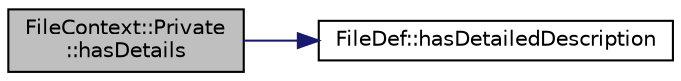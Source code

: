 digraph "FileContext::Private::hasDetails"
{
 // LATEX_PDF_SIZE
  edge [fontname="Helvetica",fontsize="10",labelfontname="Helvetica",labelfontsize="10"];
  node [fontname="Helvetica",fontsize="10",shape=record];
  rankdir="LR";
  Node1 [label="FileContext::Private\l::hasDetails",height=0.2,width=0.4,color="black", fillcolor="grey75", style="filled", fontcolor="black",tooltip=" "];
  Node1 -> Node2 [color="midnightblue",fontsize="10",style="solid",fontname="Helvetica"];
  Node2 [label="FileDef::hasDetailedDescription",height=0.2,width=0.4,color="black", fillcolor="white", style="filled",URL="$classFileDef.html#a3a75a471103750aaf77fba8b4d626626",tooltip=" "];
}
